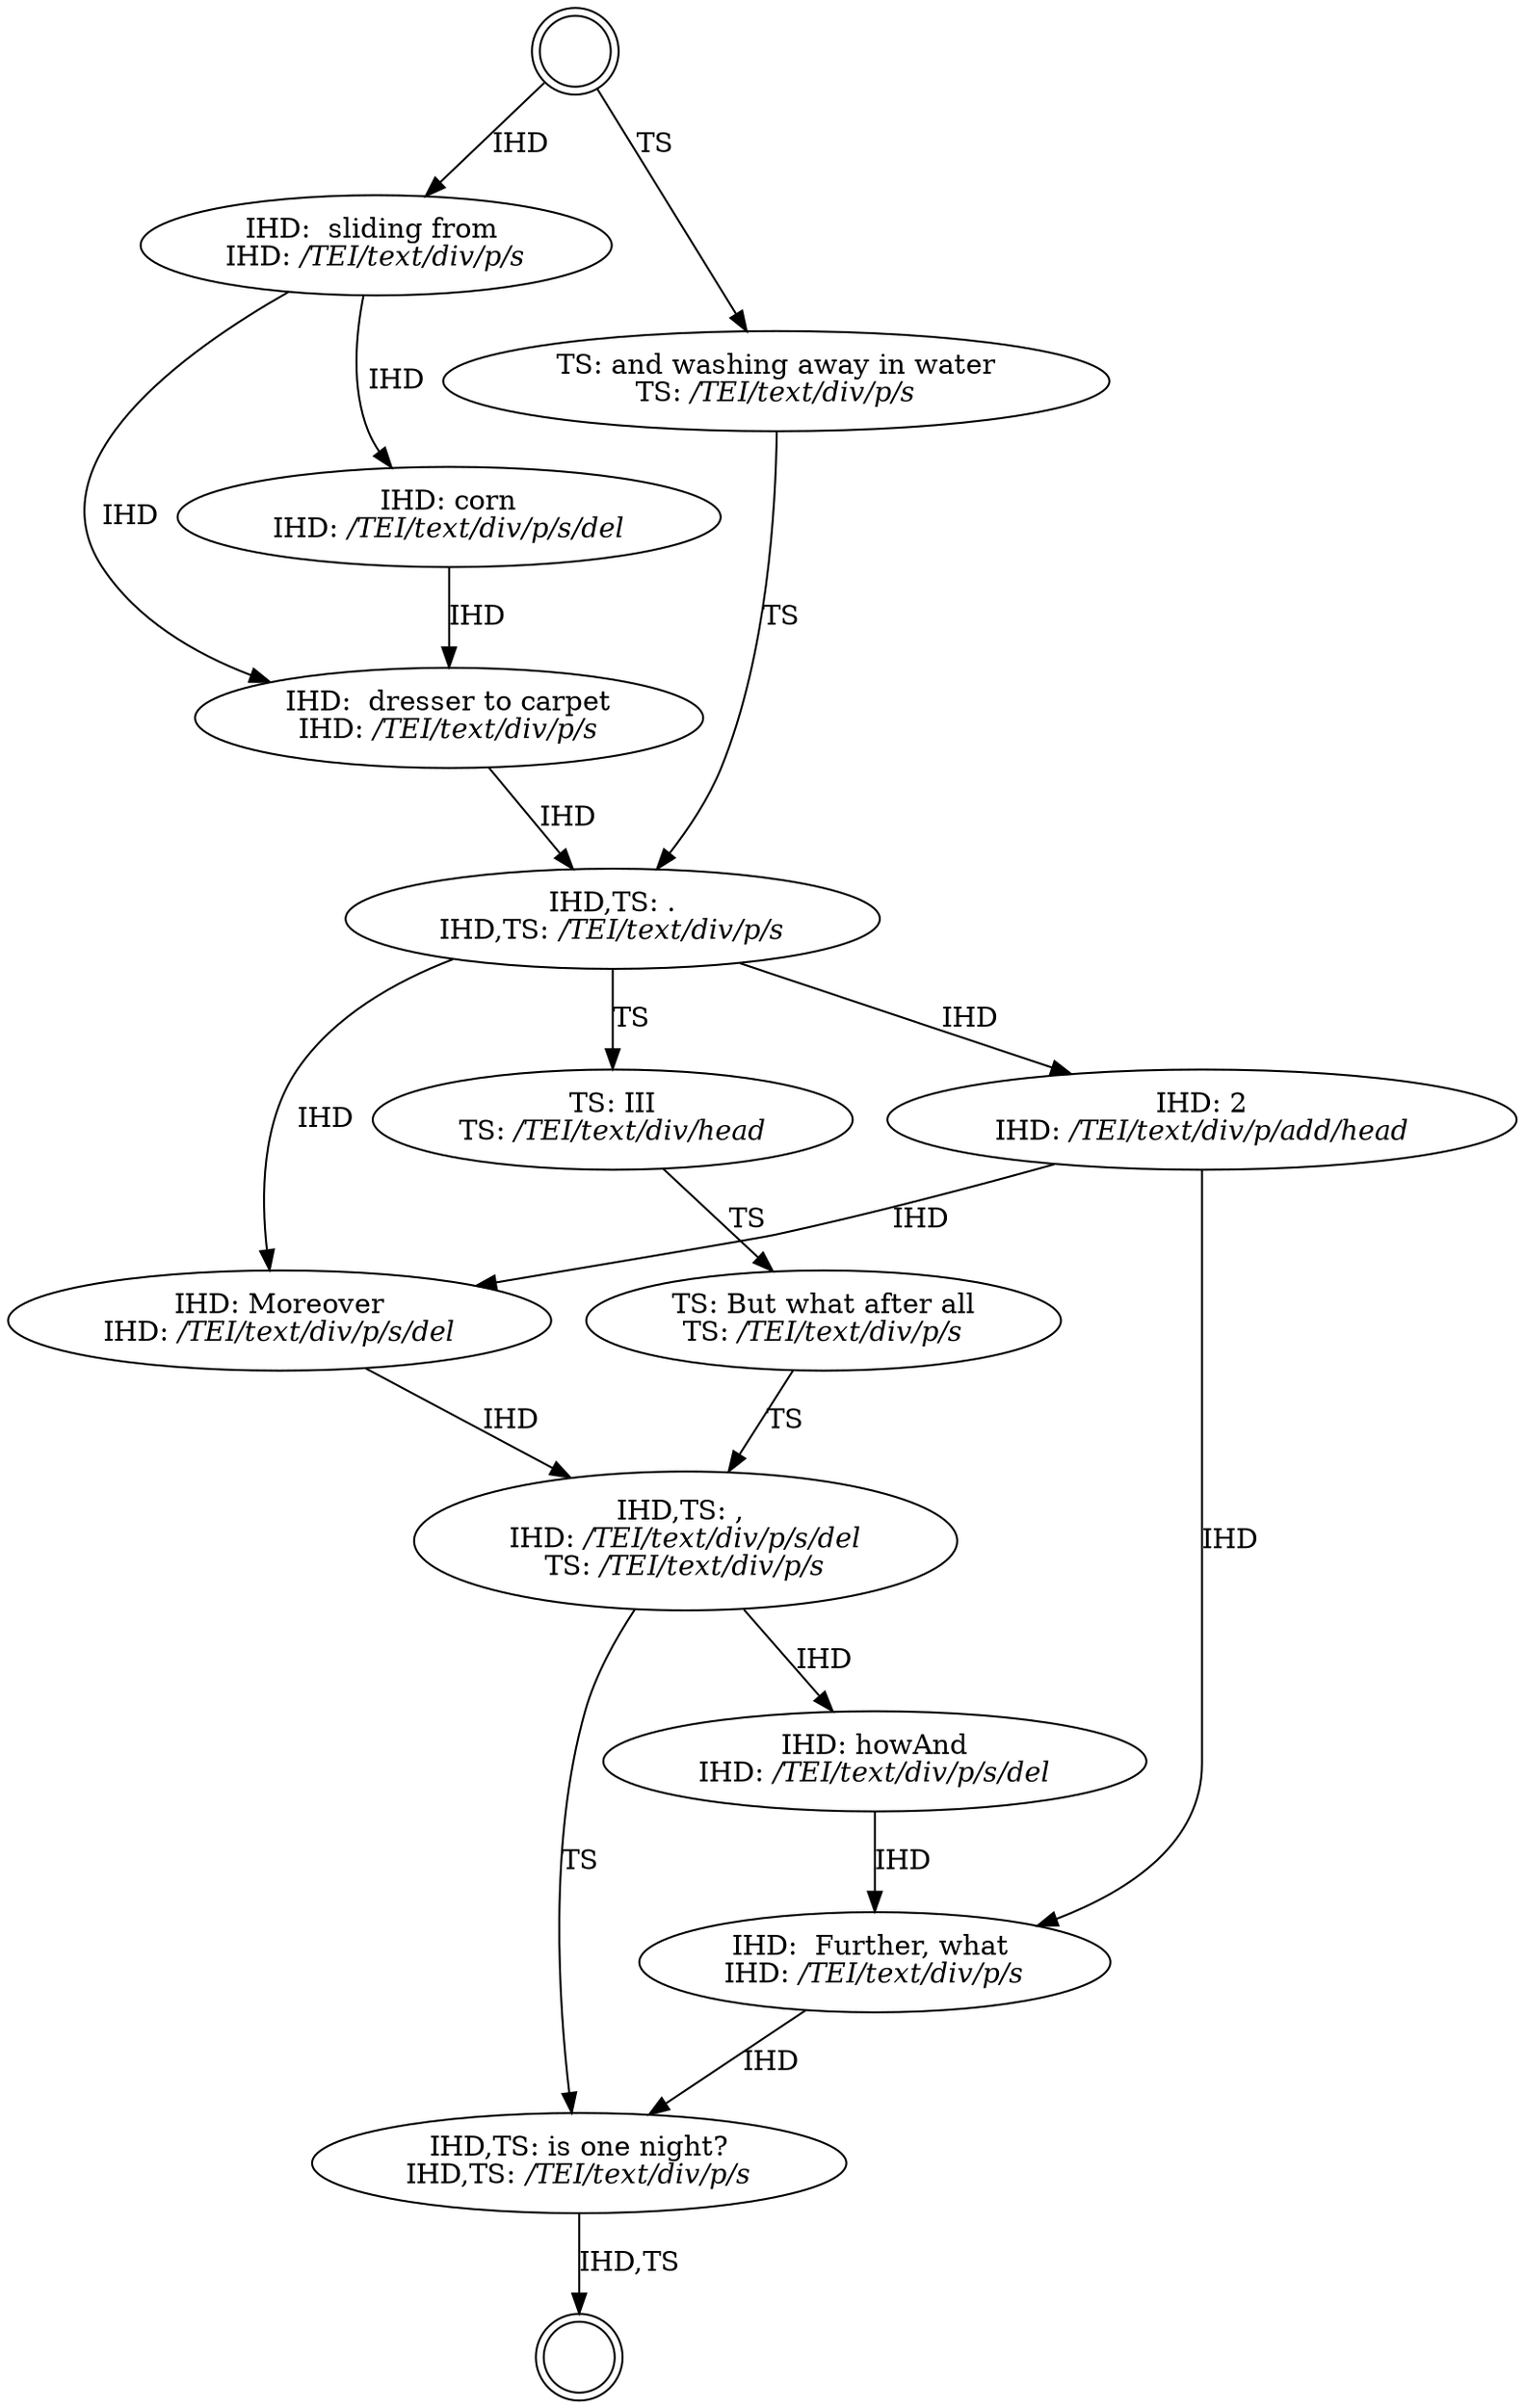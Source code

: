 digraph CollationGraph{
labelloc=b
t000 [label="";shape=doublecircle,rank=middle]
t001 [label="";shape=doublecircle,rank=middle]
t002 [label=<IHD: &nbsp;sliding&nbsp;from&nbsp;<br/>IHD: <i>/TEI/text/div/p/s</i>>]
t003 [label=<IHD: Moreover<br/>IHD: <i>/TEI/text/div/p/s/del</i>>]
t004 [label=<IHD,TS: ,&nbsp;<br/>IHD: <i>/TEI/text/div/p/s/del</i><br/>TS: <i>/TEI/text/div/p/s</i><br/>>]
t005 [label=<IHD: howAnd<br/>IHD: <i>/TEI/text/div/p/s/del</i>>]
t006 [label=<IHD: &nbsp;Further,&nbsp;what&nbsp;<br/>IHD: <i>/TEI/text/div/p/s</i>>]
t007 [label=<IHD,TS: is&nbsp;one&nbsp;night?<br/>IHD,TS: <i>/TEI/text/div/p/s</i>>]
t008 [label=<IHD: corn<br/>IHD: <i>/TEI/text/div/p/s/del</i>>]
t009 [label=<IHD: &nbsp;dresser&nbsp;to&nbsp;carpet<br/>IHD: <i>/TEI/text/div/p/s</i>>]
t010 [label=<IHD,TS: .<br/>IHD,TS: <i>/TEI/text/div/p/s</i>>]
t011 [label=<IHD: 2<br/>IHD: <i>/TEI/text/div/p/add/head</i>>]
t012 [label=<TS: and&nbsp;washing&nbsp;away&nbsp;in&nbsp;water<br/>TS: <i>/TEI/text/div/p/s</i>>]
t013 [label=<TS: III<br/>TS: <i>/TEI/text/div/head</i>>]
t014 [label=<TS: But&nbsp;what&nbsp;after&nbsp;all<br/>TS: <i>/TEI/text/div/p/s</i>>]
t000->t002[label="IHD"]
t000->t012[label="TS"]
t002->t008[label="IHD"]
t002->t009[label="IHD"]
t003->t004[label="IHD"]
t004->t005[label="IHD"]
t004->t007[label="TS"]
t005->t006[label="IHD"]
t006->t007[label="IHD"]
t007->t001[label="IHD,TS"]
t008->t009[label="IHD"]
t009->t010[label="IHD"]
t010->t003[label="IHD"]
t010->t011[label="IHD"]
t010->t013[label="TS"]
t011->t003[label="IHD"]
t011->t006[label="IHD"]
t012->t010[label="TS"]
t013->t014[label="TS"]
t014->t004[label="TS"]
}